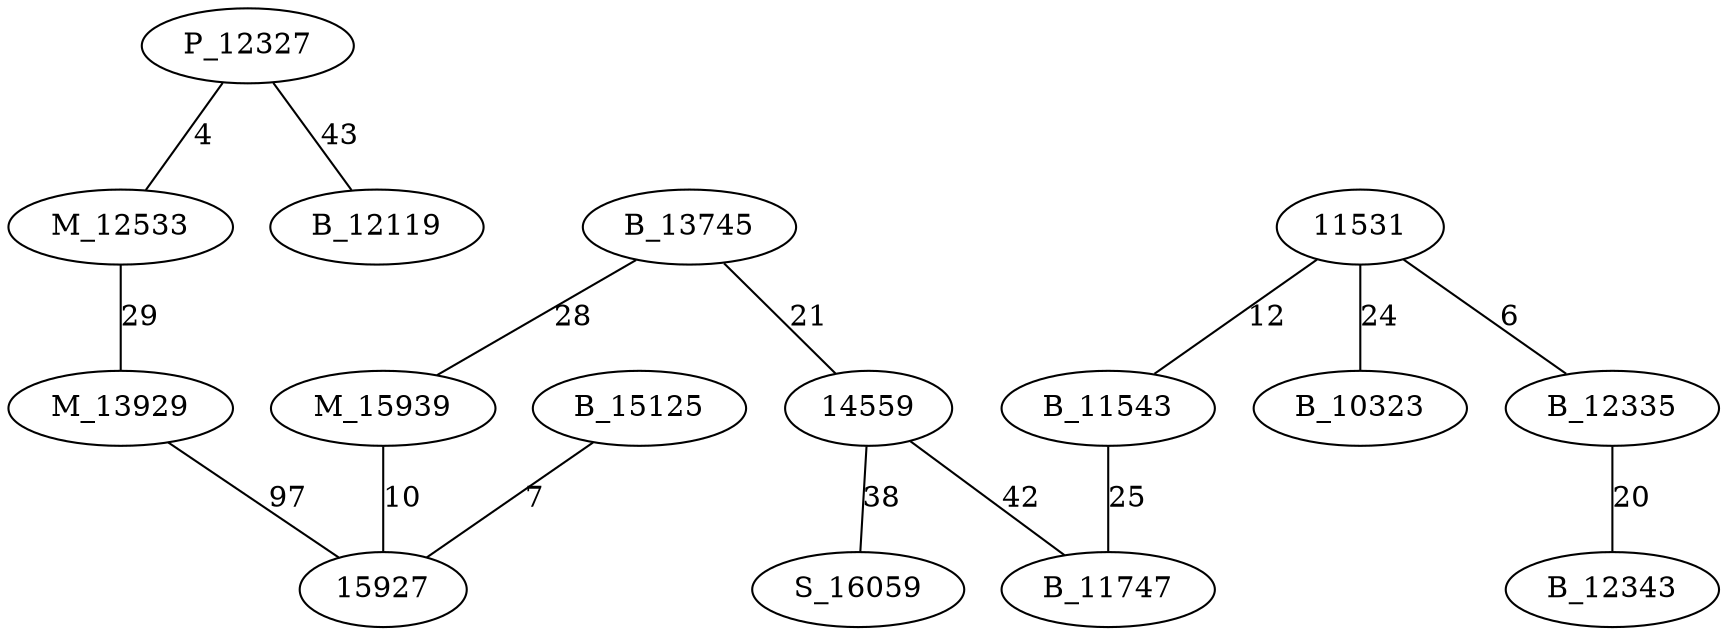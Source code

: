 graph chemin {

	P_12327 -- M_12533 [label=4]
	P_12327 -- B_12119 [label=43]
	B_13745 -- M_15939 [label=28]
	B_13745 -- 14559 [label=21]
	11531 -- B_11543 [label=12]
	11531 -- B_10323 [label=24]
	11531 -- B_12335 [label=6]
	B_12335 -- B_12343 [label=20]
	B_15125 -- 15927 [label=7]
	M_12533 -- M_13929 [label=29]
	M_15939 -- 15927 [label=10]
	B_11543 -- B_11747 [label=25]
	M_13929 -- 15927 [label=97]
	14559 -- S_16059 [label=38]
	14559 -- B_11747 [label=42]

}
